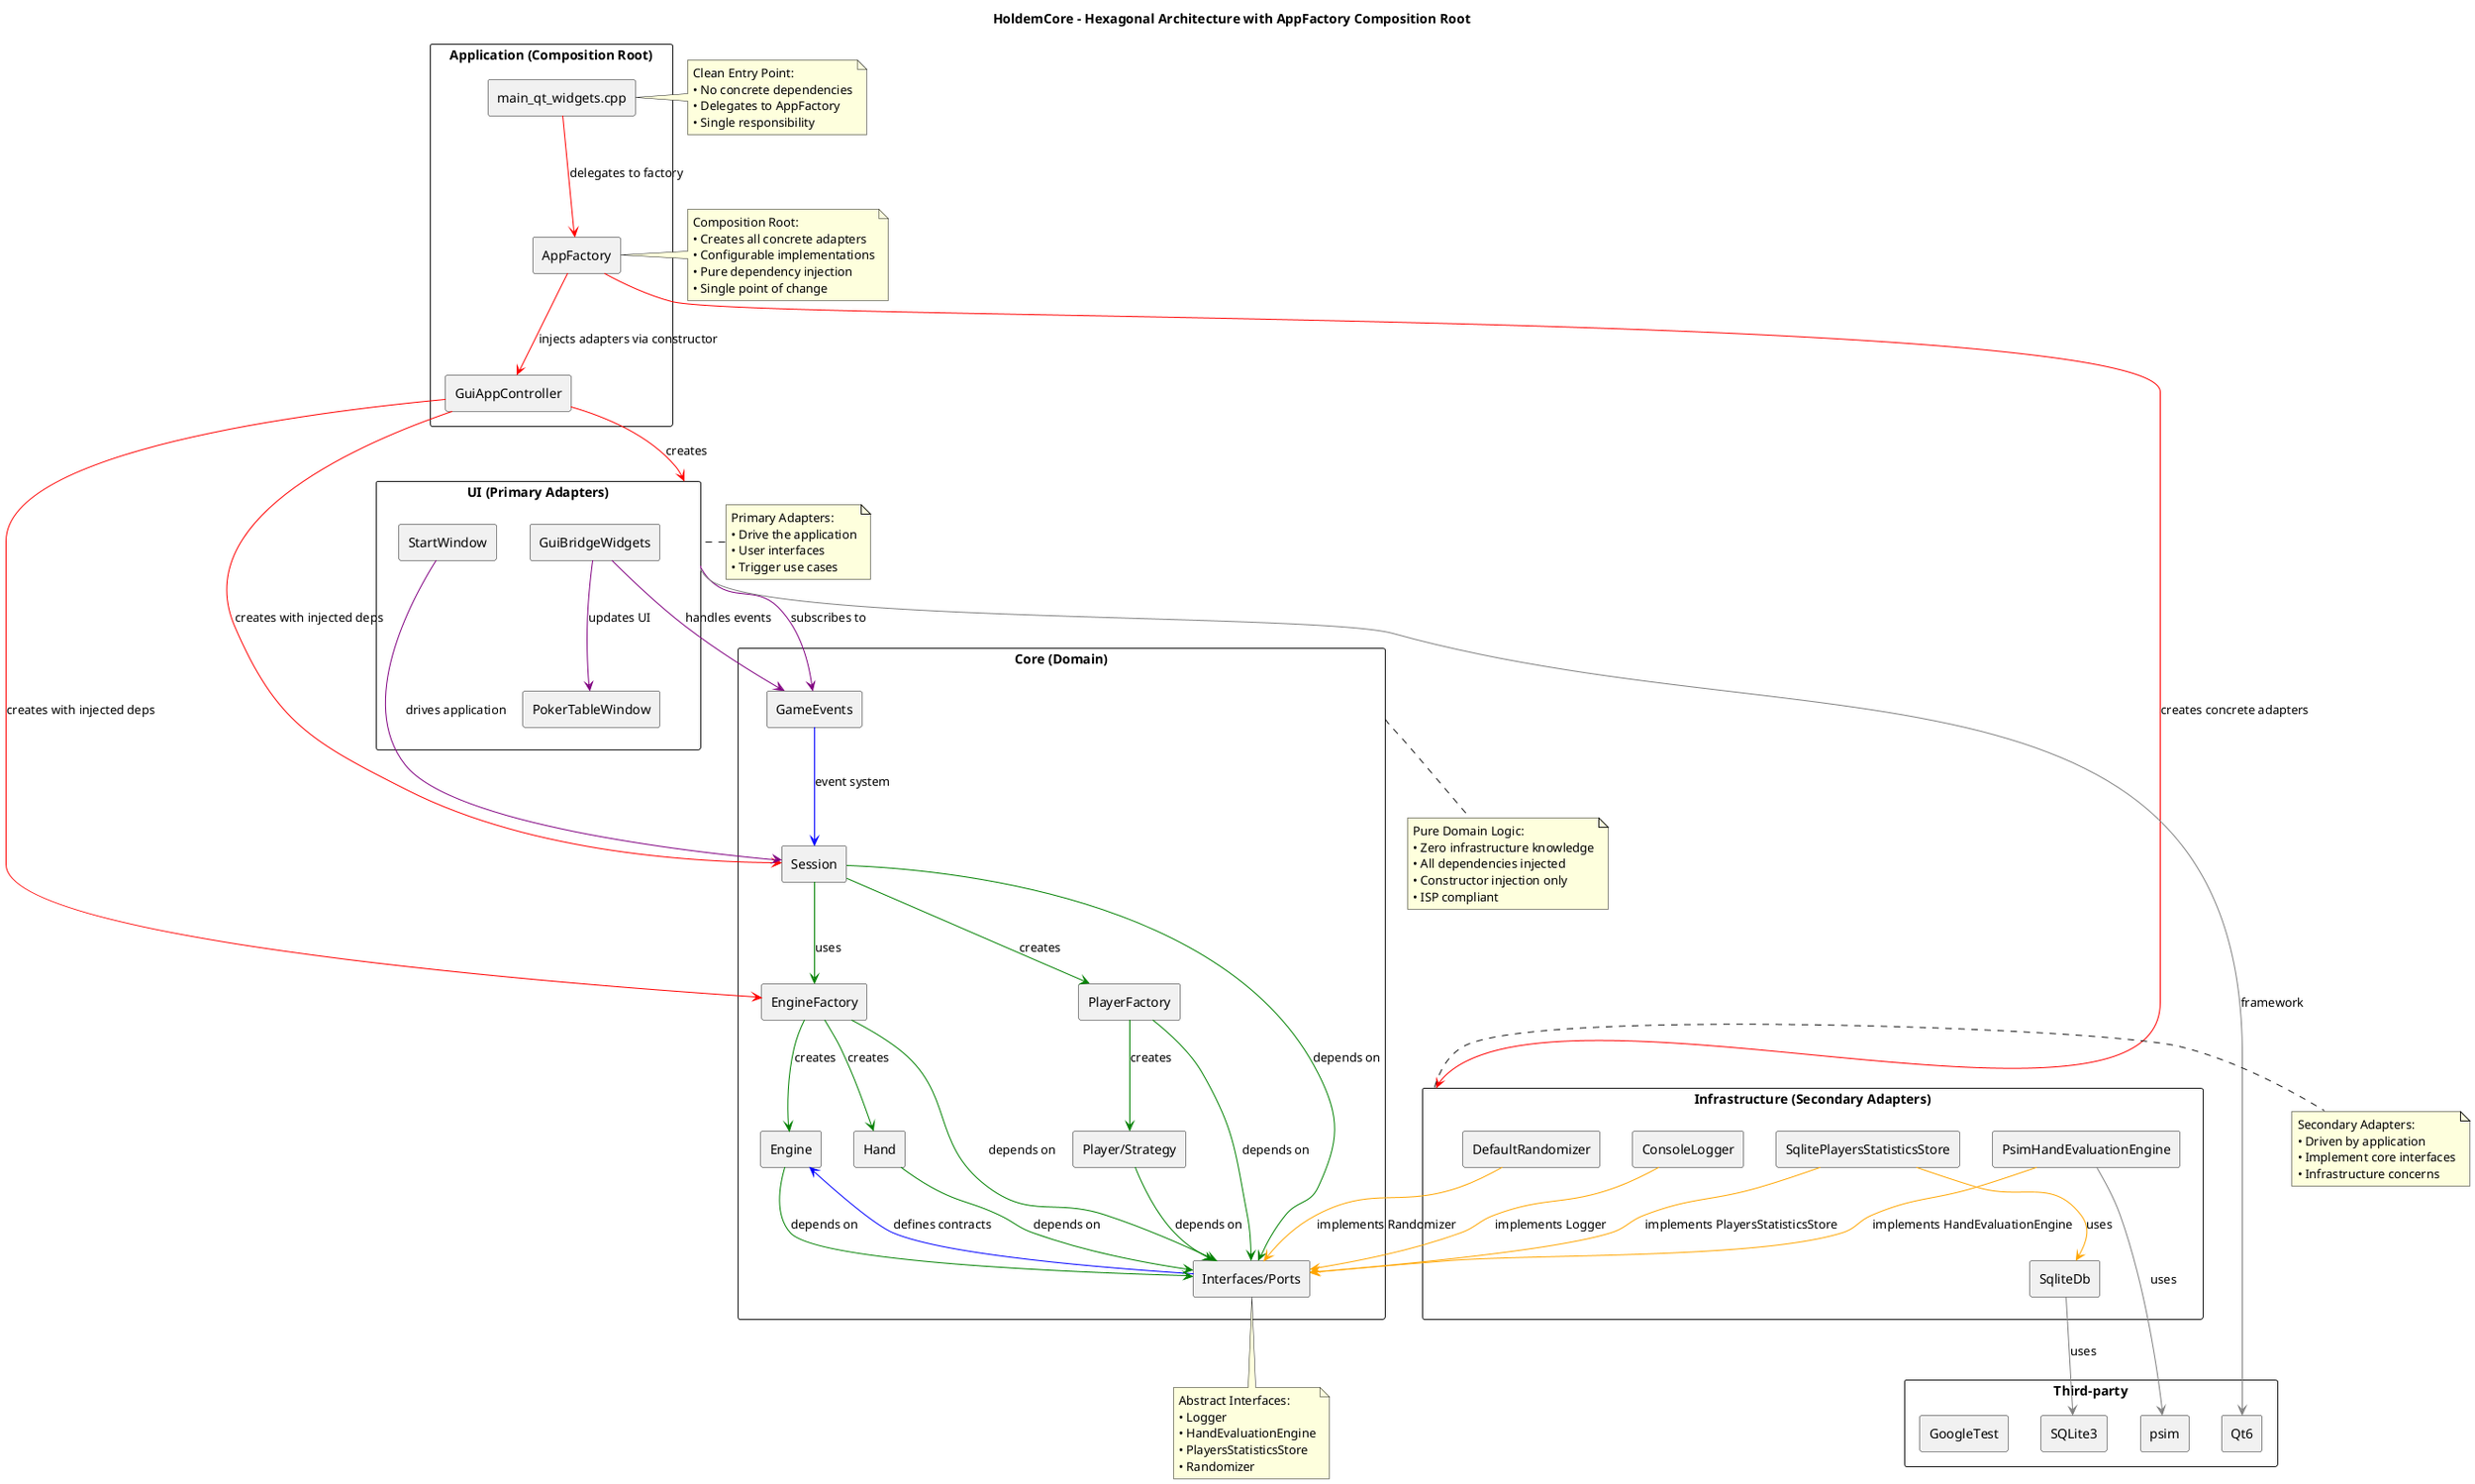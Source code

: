 @startuml
title HoldemCore – Hexagonal Architecture with AppFactory Composition Root

skinparam packageStyle rectangle
skinparam shadowing false
skinparam componentStyle rectangle

package "Core (Domain)" as Core {
  [Engine] as Engine
  [GameEvents] as GameEvents
  [Session] as Session
  [EngineFactory] as EngineFactory
  [Player/Strategy] as PlayerStrategy
  [PlayerFactory] as PlayerFactory
  [Hand] as Hand
  [Interfaces/Ports] as Ports
}

package "Application (Composition Root)" as App {
  [main_qt_widgets.cpp] as Main
  [AppFactory] as AppFactory
  [GuiAppController] as GuiController
}

package "Infrastructure (Secondary Adapters)" as Infra {
  [ConsoleLogger] as ConsoleLogger
  [SqlitePlayersStatisticsStore] as SqliteStore
  [PsimHandEvaluationEngine] as PsimEngine
  [DefaultRandomizer] as DefaultRandomizer
  [SqliteDb] as SqliteDb
}

package "UI (Primary Adapters)" as UI {
  [StartWindow] as StartWindow
  [PokerTableWindow] as TableWindow
  [GuiBridgeWidgets] as Bridge
}

package "Third-party" as ThirdParty {
  [SQLite3] as SQLite3
  [psim] as psim
  [Qt6] as Qt6
  [GoogleTest] as GoogleTest
}

' Core Domain Relationships
Ports -[#0000FF]-> Engine : defines contracts
GameEvents -[#0000FF]-> Session : event system
Session -[#green]-> EngineFactory : uses
Session -[#green]-> PlayerFactory : creates
EngineFactory -[#green]-> Hand : creates
EngineFactory -[#green]-> Engine : creates
PlayerFactory -[#green]-> PlayerStrategy : creates
Engine -[#green]-> Ports : depends on
Hand -[#green]-> Ports : depends on
PlayerStrategy -[#green]-> Ports : depends on
Session -[#green]-> Ports : depends on
EngineFactory -[#green]-> Ports : depends on
PlayerFactory -[#green]-> Ports : depends on

' Application Layer (Composition Root via AppFactory)
Main -[#red]-> AppFactory : delegates to factory
AppFactory -[#red]-> Infra : creates concrete adapters
AppFactory -[#red]-> GuiController : injects adapters via constructor
GuiController -[#red]-> Session : creates with injected deps
GuiController -[#red]-> EngineFactory : creates with injected deps
GuiController -[#red]-> UI : creates

' Secondary Adapters (implement core interfaces - driven by application)
ConsoleLogger -[#orange]-> Ports : implements Logger
SqliteStore -[#orange]-> Ports : implements PlayersStatisticsStore  
PsimEngine -[#orange]-> Ports : implements HandEvaluationEngine
DefaultRandomizer -[#orange]-> Ports : implements Randomizer
SqliteStore -[#orange]-> SqliteDb : uses

' Primary Adapters (drive the application - user interfaces)
UI -[#purple]-> GameEvents : subscribes to
StartWindow -[#purple]-> Session : drives application
Bridge -[#purple]-> GameEvents : handles events
Bridge -[#purple]-> TableWindow : updates UI

' Third-party Dependencies
SqliteDb -[#gray]-> SQLite3 : uses
PsimEngine -[#gray]-> psim : uses  
UI -[#gray]-> Qt6 : framework

' AppFactory Composition Root Pattern
note right of Main : Clean Entry Point:\n• No concrete dependencies\n• Delegates to AppFactory\n• Single responsibility
note right of AppFactory : Composition Root:\n• Creates all concrete adapters\n• Configurable implementations\n• Pure dependency injection\n• Single point of change
note bottom of Ports : Abstract Interfaces:\n• Logger\n• HandEvaluationEngine\n• PlayersStatisticsStore\n• Randomizer
note bottom of Core : Pure Domain Logic:\n• Zero infrastructure knowledge\n• All dependencies injected\n• Constructor injection only\n• ISP compliant
note left of UI : Primary Adapters:\n• Drive the application\n• User interfaces\n• Trigger use cases
note right of Infra : Secondary Adapters:\n• Driven by application\n• Implement core interfaces\n• Infrastructure concerns

@enduml
